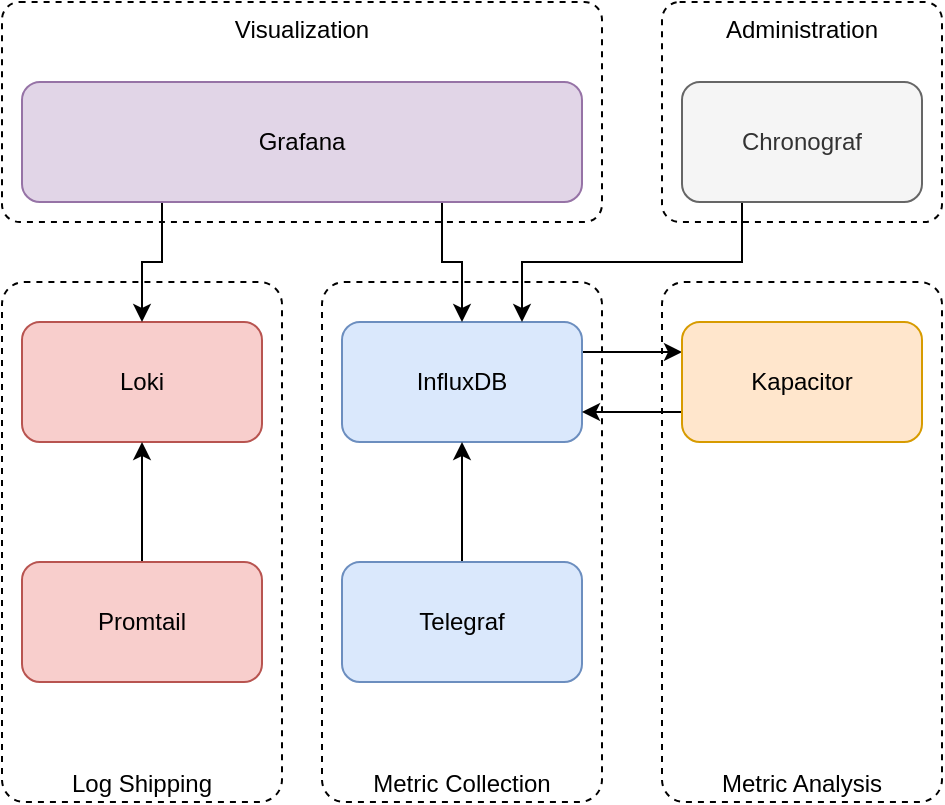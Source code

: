 <mxfile version="12.2.9" type="device" pages="1"><diagram id="JzcZHIv9PI32bgLwZGRZ" name="Page-1"><mxGraphModel dx="1135" dy="863" grid="1" gridSize="10" guides="1" tooltips="1" connect="1" arrows="1" fold="1" page="1" pageScale="1" pageWidth="850" pageHeight="1100" math="0" shadow="0"><root><mxCell id="0"/><mxCell id="1" parent="0"/><mxCell id="VrDYCwQlvxWNcczRBDzN-18" value="Log Shipping" style="rounded=1;whiteSpace=wrap;html=1;arcSize=8;fillColor=none;dashed=1;verticalAlign=bottom;" vertex="1" parent="1"><mxGeometry x="220" y="300" width="140" height="260" as="geometry"/></mxCell><mxCell id="VrDYCwQlvxWNcczRBDzN-20" value="Metric Collection" style="rounded=1;whiteSpace=wrap;html=1;arcSize=8;fillColor=none;dashed=1;verticalAlign=bottom;" vertex="1" parent="1"><mxGeometry x="380" y="300" width="140" height="260" as="geometry"/></mxCell><mxCell id="VrDYCwQlvxWNcczRBDzN-21" value="Metric Analysis" style="rounded=1;whiteSpace=wrap;html=1;arcSize=8;fillColor=none;dashed=1;verticalAlign=bottom;" vertex="1" parent="1"><mxGeometry x="550" y="300" width="140" height="260" as="geometry"/></mxCell><mxCell id="VrDYCwQlvxWNcczRBDzN-22" value="Visualization" style="rounded=1;whiteSpace=wrap;html=1;arcSize=8;fillColor=none;dashed=1;verticalAlign=top;" vertex="1" parent="1"><mxGeometry x="220" y="160" width="300" height="110" as="geometry"/></mxCell><mxCell id="VrDYCwQlvxWNcczRBDzN-23" value="Administration" style="rounded=1;whiteSpace=wrap;html=1;arcSize=8;fillColor=none;dashed=1;verticalAlign=top;" vertex="1" parent="1"><mxGeometry x="550" y="160" width="140" height="110" as="geometry"/></mxCell><mxCell id="VrDYCwQlvxWNcczRBDzN-16" style="edgeStyle=orthogonalEdgeStyle;rounded=0;orthogonalLoop=1;jettySize=auto;html=1;exitX=1;exitY=0.25;exitDx=0;exitDy=0;entryX=0;entryY=0.25;entryDx=0;entryDy=0;" edge="1" parent="1" source="VrDYCwQlvxWNcczRBDzN-1" target="VrDYCwQlvxWNcczRBDzN-12"><mxGeometry relative="1" as="geometry"/></mxCell><mxCell id="VrDYCwQlvxWNcczRBDzN-1" value="InfluxDB" style="rounded=1;whiteSpace=wrap;html=1;fillColor=#dae8fc;strokeColor=#6c8ebf;" vertex="1" parent="1"><mxGeometry x="390" y="320" width="120" height="60" as="geometry"/></mxCell><mxCell id="VrDYCwQlvxWNcczRBDzN-2" value="Loki" style="rounded=1;whiteSpace=wrap;html=1;fillColor=#f8cecc;strokeColor=#b85450;" vertex="1" parent="1"><mxGeometry x="230" y="320" width="120" height="60" as="geometry"/></mxCell><mxCell id="VrDYCwQlvxWNcczRBDzN-7" value="" style="edgeStyle=orthogonalEdgeStyle;rounded=0;orthogonalLoop=1;jettySize=auto;html=1;" edge="1" parent="1" source="VrDYCwQlvxWNcczRBDzN-3" target="VrDYCwQlvxWNcczRBDzN-1"><mxGeometry relative="1" as="geometry"/></mxCell><mxCell id="VrDYCwQlvxWNcczRBDzN-3" value="Telegraf" style="rounded=1;whiteSpace=wrap;html=1;fillColor=#dae8fc;strokeColor=#6c8ebf;" vertex="1" parent="1"><mxGeometry x="390" y="440" width="120" height="60" as="geometry"/></mxCell><mxCell id="VrDYCwQlvxWNcczRBDzN-8" value="" style="edgeStyle=orthogonalEdgeStyle;rounded=0;orthogonalLoop=1;jettySize=auto;html=1;" edge="1" parent="1" source="VrDYCwQlvxWNcczRBDzN-4" target="VrDYCwQlvxWNcczRBDzN-2"><mxGeometry relative="1" as="geometry"/></mxCell><mxCell id="VrDYCwQlvxWNcczRBDzN-4" value="Promtail" style="rounded=1;whiteSpace=wrap;html=1;fillColor=#f8cecc;strokeColor=#b85450;" vertex="1" parent="1"><mxGeometry x="230" y="440" width="120" height="60" as="geometry"/></mxCell><mxCell id="VrDYCwQlvxWNcczRBDzN-10" value="" style="edgeStyle=orthogonalEdgeStyle;rounded=0;orthogonalLoop=1;jettySize=auto;html=1;exitX=0.25;exitY=1;exitDx=0;exitDy=0;" edge="1" parent="1" source="VrDYCwQlvxWNcczRBDzN-6" target="VrDYCwQlvxWNcczRBDzN-2"><mxGeometry relative="1" as="geometry"><mxPoint x="370" y="340" as="targetPoint"/></mxGeometry></mxCell><mxCell id="VrDYCwQlvxWNcczRBDzN-11" style="edgeStyle=orthogonalEdgeStyle;rounded=0;orthogonalLoop=1;jettySize=auto;html=1;exitX=0.75;exitY=1;exitDx=0;exitDy=0;entryX=0.5;entryY=0;entryDx=0;entryDy=0;" edge="1" parent="1" source="VrDYCwQlvxWNcczRBDzN-6" target="VrDYCwQlvxWNcczRBDzN-1"><mxGeometry relative="1" as="geometry"/></mxCell><mxCell id="VrDYCwQlvxWNcczRBDzN-6" value="Grafana" style="rounded=1;whiteSpace=wrap;html=1;fillColor=#e1d5e7;strokeColor=#9673a6;" vertex="1" parent="1"><mxGeometry x="230" y="200" width="280" height="60" as="geometry"/></mxCell><mxCell id="VrDYCwQlvxWNcczRBDzN-17" style="edgeStyle=orthogonalEdgeStyle;rounded=0;orthogonalLoop=1;jettySize=auto;html=1;exitX=0;exitY=0.75;exitDx=0;exitDy=0;entryX=1;entryY=0.75;entryDx=0;entryDy=0;" edge="1" parent="1" source="VrDYCwQlvxWNcczRBDzN-12" target="VrDYCwQlvxWNcczRBDzN-1"><mxGeometry relative="1" as="geometry"/></mxCell><mxCell id="VrDYCwQlvxWNcczRBDzN-12" value="Kapacitor" style="rounded=1;whiteSpace=wrap;html=1;fillColor=#ffe6cc;strokeColor=#d79b00;" vertex="1" parent="1"><mxGeometry x="560" y="320" width="120" height="60" as="geometry"/></mxCell><mxCell id="VrDYCwQlvxWNcczRBDzN-15" style="edgeStyle=orthogonalEdgeStyle;rounded=0;orthogonalLoop=1;jettySize=auto;html=1;exitX=0.25;exitY=1;exitDx=0;exitDy=0;entryX=0.75;entryY=0;entryDx=0;entryDy=0;" edge="1" parent="1" source="VrDYCwQlvxWNcczRBDzN-13" target="VrDYCwQlvxWNcczRBDzN-1"><mxGeometry relative="1" as="geometry"/></mxCell><mxCell id="VrDYCwQlvxWNcczRBDzN-13" value="Chronograf" style="rounded=1;whiteSpace=wrap;html=1;fillColor=#f5f5f5;strokeColor=#666666;fontColor=#333333;" vertex="1" parent="1"><mxGeometry x="560" y="200" width="120" height="60" as="geometry"/></mxCell></root></mxGraphModel></diagram></mxfile>
